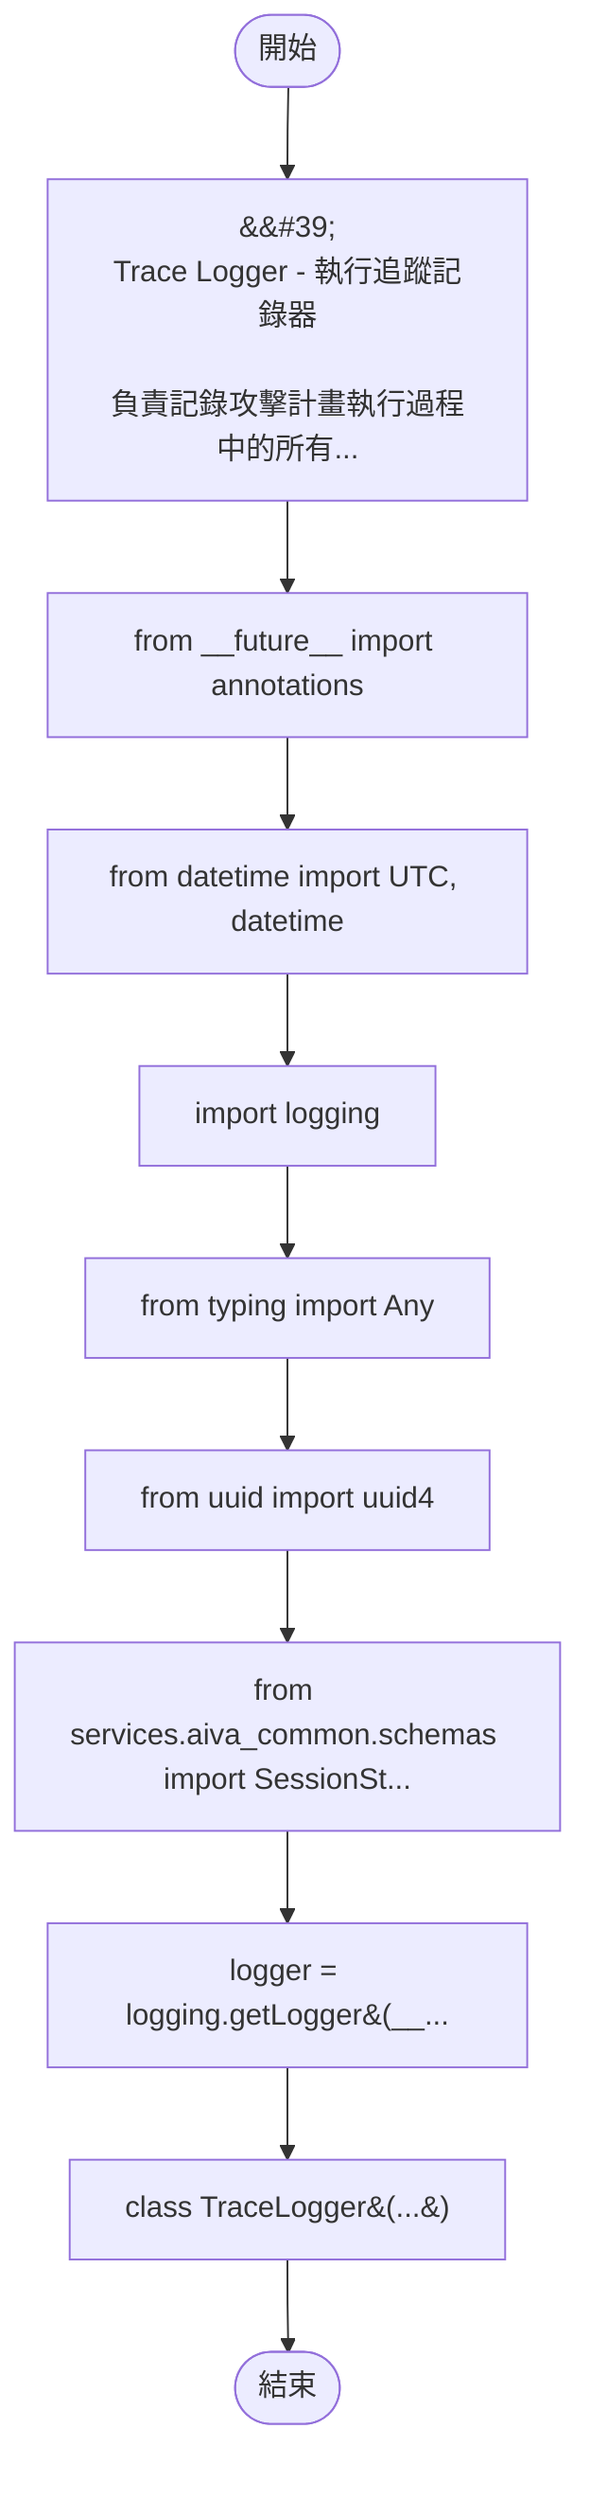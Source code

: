 flowchart TB
    n1([開始])
    n2([結束])
    n3[&amp;&#35;39;\nTrace Logger - 執行追蹤記錄器\n\n負責記錄攻擊計畫執行過程中的所有...]
    n4[from __future__ import annotations]
    n5[from datetime import UTC, datetime]
    n6[import logging]
    n7[from typing import Any]
    n8[from uuid import uuid4]
    n9[from services.aiva_common.schemas import SessionSt...]
    n10[logger = logging.getLogger&#40;__...]
    n11[class TraceLogger&#40;...&#41;]
    n1 --> n3
    n3 --> n4
    n4 --> n5
    n5 --> n6
    n6 --> n7
    n7 --> n8
    n8 --> n9
    n9 --> n10
    n10 --> n11
    n11 --> n2